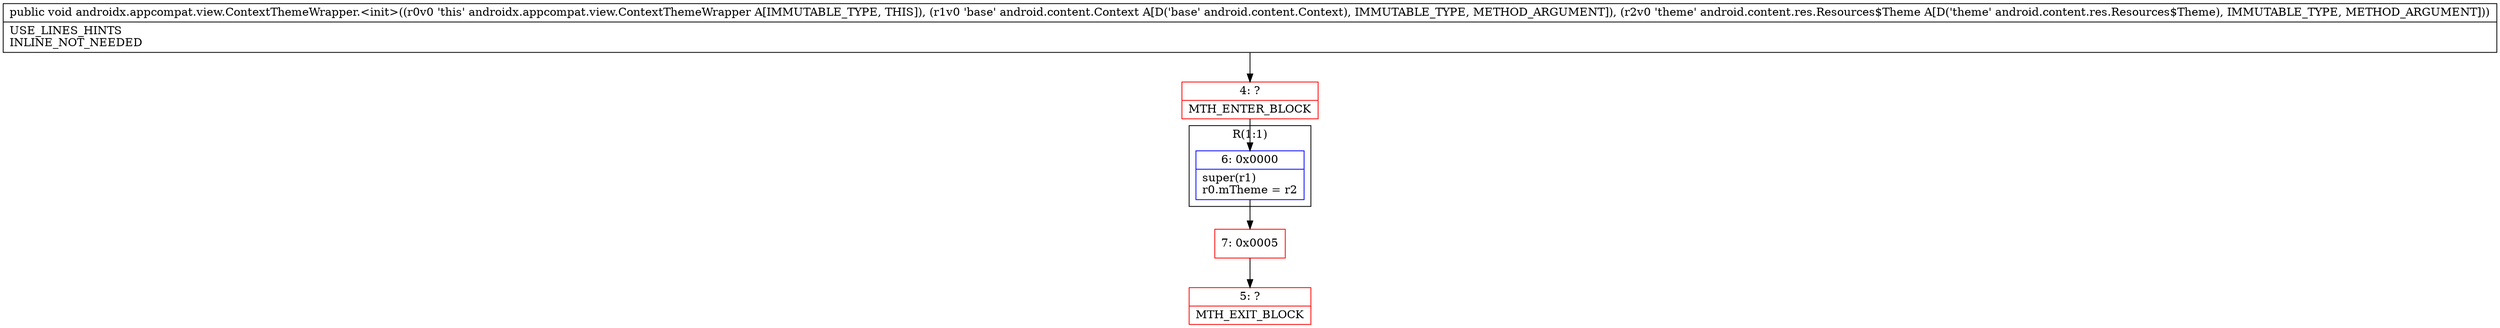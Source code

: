 digraph "CFG forandroidx.appcompat.view.ContextThemeWrapper.\<init\>(Landroid\/content\/Context;Landroid\/content\/res\/Resources$Theme;)V" {
subgraph cluster_Region_837610117 {
label = "R(1:1)";
node [shape=record,color=blue];
Node_6 [shape=record,label="{6\:\ 0x0000|super(r1)\lr0.mTheme = r2\l}"];
}
Node_4 [shape=record,color=red,label="{4\:\ ?|MTH_ENTER_BLOCK\l}"];
Node_7 [shape=record,color=red,label="{7\:\ 0x0005}"];
Node_5 [shape=record,color=red,label="{5\:\ ?|MTH_EXIT_BLOCK\l}"];
MethodNode[shape=record,label="{public void androidx.appcompat.view.ContextThemeWrapper.\<init\>((r0v0 'this' androidx.appcompat.view.ContextThemeWrapper A[IMMUTABLE_TYPE, THIS]), (r1v0 'base' android.content.Context A[D('base' android.content.Context), IMMUTABLE_TYPE, METHOD_ARGUMENT]), (r2v0 'theme' android.content.res.Resources$Theme A[D('theme' android.content.res.Resources$Theme), IMMUTABLE_TYPE, METHOD_ARGUMENT]))  | USE_LINES_HINTS\lINLINE_NOT_NEEDED\l}"];
MethodNode -> Node_4;Node_6 -> Node_7;
Node_4 -> Node_6;
Node_7 -> Node_5;
}

